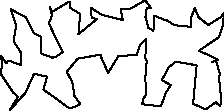 unitsize(0.001cm);
draw((1380,939)--(1787,1009));
draw((1787,1009)--(1795,962));
draw((1795,962)--(1917,687));
draw((1917,687)--(2097,981));
draw((2097,981)--(2421,1007));
draw((2421,1007)--(2482,1183));
draw((2482,1183)--(2586,1286));
draw((2586,1286)--(2574,946));
draw((2574,946)--(2599,901));
draw((2599,901)--(2573,599));
draw((2573,599)--(2588,302));
draw((2588,302)--(2542,236));
draw((2542,236)--(2519,135));
draw((2519,135)--(2848,96));
draw((2848,96)--(2936,337));
draw((2936,337)--(3022,474));
draw((3022,474)--(2863,558));
draw((2863,558)--(2991,792));
draw((2991,792)--(3113,885));
draw((3113,885)--(3479,821));
draw((3479,821)--(3416,143));
draw((3416,143)--(3640,43));
draw((3640,43)--(3815,169));
draw((3815,169)--(3893,102));
draw((3893,102)--(3913,192));
draw((3913,192)--(3875,598));
draw((3875,598)--(3888,666));
draw((3888,666)--(3822,899));
draw((3822,899)--(3756,882));
draw((3756,882)--(3854,923));
draw((3854,923)--(3520,1079));
draw((3520,1079)--(3874,1318));
draw((3874,1318)--(3950,1558));
draw((3950,1558)--(3955,1743));
draw((3955,1743)--(3911,1673));
draw((3911,1673)--(3683,1533));
draw((3683,1533)--(3510,1671));
draw((3510,1671)--(3447,1830));
draw((3447,1830)--(3373,1646));
draw((3373,1646)--(3384,1498));
draw((3384,1498)--(3085,1528));
draw((3085,1528)--(2945,1622));
draw((2945,1622)--(2961,1605));
draw((2961,1605)--(2728,1698));
draw((2728,1698)--(2721,1482));
draw((2721,1482)--(2716,1432));
draw((2716,1432)--(2628,1479));
draw((2628,1479)--(2576,1676));
draw((2576,1676)--(2597,1830));
draw((2597,1830)--(2678,1825));
draw((2678,1825)--(2573,1969));
draw((2573,1969)--(2290,1810));
draw((2290,1810)--(2139,1806));
draw((2139,1806)--(2178,1619));
draw((2178,1619)--(1807,1711));
draw((1807,1711)--(1621,1830));
draw((1621,1830)--(1625,1651));
draw((1625,1651)--(1724,1642));
draw((1724,1642)--(1393,1368));
draw((1393,1368)--(1424,1728));
draw((1424,1728)--(1251,1832));
draw((1251,1832)--(1247,1945));
draw((1247,1945)--(1234,1946));
draw((1234,1946)--(929,1766));
draw((929,1766)--(890,1846));
draw((890,1846)--(928,1700));
draw((928,1700)--(872,1559));
draw((872,1559)--(1115,1052));
draw((1115,1052)--(984,965));
draw((984,965)--(938,955));
draw((938,955)--(742,1025));
draw((742,1025)--(738,1325));
draw((738,1325)--(611,1384));
draw((611,1384)--(463,1670));
draw((463,1670)--(198,1810));
draw((198,1810)--(298,1513));
draw((298,1513)--(274,1420));
draw((274,1420)--(252,1240));
draw((252,1240)--(378,1048));
draw((378,1048)--(376,825));
draw((376,825)--(161,906));
draw((161,906)--(123,862));
draw((123,862)--(22,987));
draw((22,987)--(53,857));
draw((53,857)--(19,674));
draw((19,674)--(241,341));
draw((241,341)--(327,265));
draw((327,265)--(178,24));
draw((178,24)--(457,334));
draw((457,334)--(611,673));
draw((611,673)--(839,620));
draw((839,620)--(776,392));
draw((776,392)--(953,268));
draw((953,268)--(1178,100));
draw((1178,100)--(1256,61));
draw((1256,61)--(1429,134));
draw((1429,134)--(1323,280));
draw((1323,280)--(1286,525));
draw((1286,525)--(1187,706));
draw((1187,706)--(1380,939));
